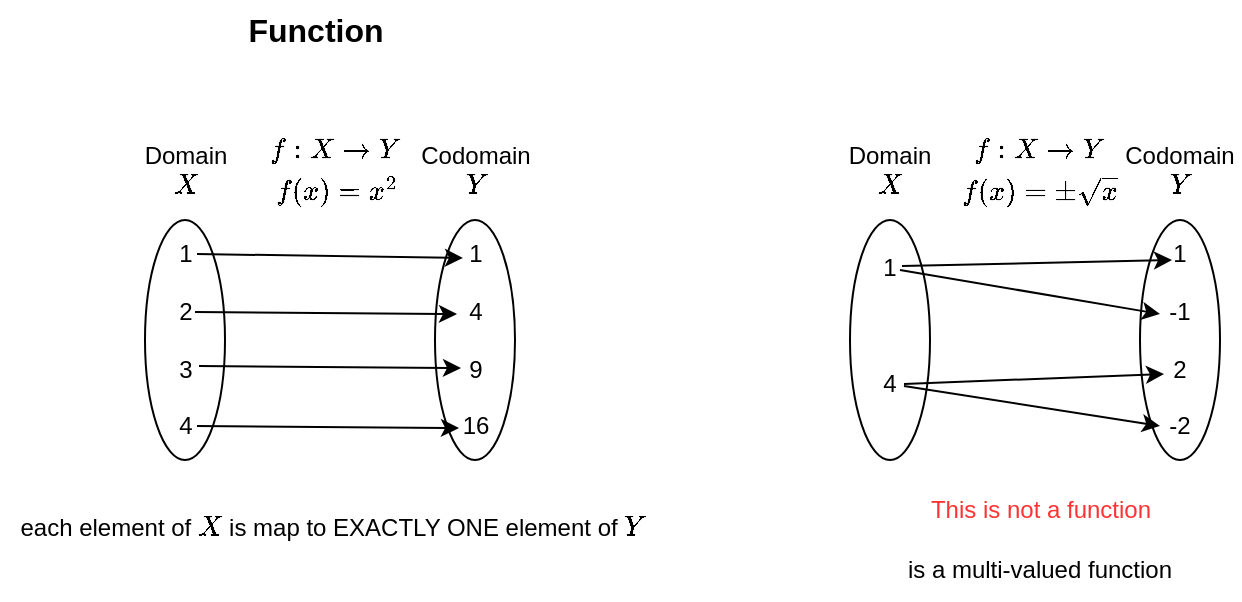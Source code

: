 <mxfile version="23.0.2" type="device">
  <diagram name="Page-1" id="tSJDaUTyEM30BhE4bTiS">
    <mxGraphModel dx="1738" dy="1188" grid="1" gridSize="10" guides="1" tooltips="1" connect="1" arrows="1" fold="1" page="1" pageScale="1" pageWidth="3300" pageHeight="2339" math="1" shadow="0">
      <root>
        <mxCell id="0" />
        <mxCell id="1" parent="0" />
        <mxCell id="kYPE0RamwCuKylcKAm2e-1" value="Function" style="text;html=1;strokeColor=none;fillColor=none;align=center;verticalAlign=middle;whiteSpace=wrap;rounded=0;fontSize=16;fontStyle=1" vertex="1" parent="1">
          <mxGeometry x="282.5" y="120" width="100" height="30" as="geometry" />
        </mxCell>
        <mxCell id="kYPE0RamwCuKylcKAm2e-2" value="" style="ellipse;whiteSpace=wrap;html=1;" vertex="1" parent="1">
          <mxGeometry x="247.5" y="230" width="40" height="120" as="geometry" />
        </mxCell>
        <mxCell id="kYPE0RamwCuKylcKAm2e-3" value="Domain&lt;br&gt;\(X\)" style="text;html=1;strokeColor=none;fillColor=none;align=center;verticalAlign=middle;whiteSpace=wrap;rounded=0;" vertex="1" parent="1">
          <mxGeometry x="237.5" y="190" width="60" height="30" as="geometry" />
        </mxCell>
        <mxCell id="kYPE0RamwCuKylcKAm2e-4" value="1&lt;br&gt;&lt;br&gt;2&lt;br&gt;&lt;br&gt;3&lt;br&gt;&lt;br&gt;4" style="text;html=1;strokeColor=none;fillColor=none;align=center;verticalAlign=middle;whiteSpace=wrap;rounded=0;" vertex="1" parent="1">
          <mxGeometry x="237.5" y="230" width="60" height="120" as="geometry" />
        </mxCell>
        <mxCell id="kYPE0RamwCuKylcKAm2e-5" value="Codomain&lt;br&gt;\(Y\)" style="text;html=1;strokeColor=none;fillColor=none;align=center;verticalAlign=middle;whiteSpace=wrap;rounded=0;" vertex="1" parent="1">
          <mxGeometry x="382.5" y="190" width="60" height="30" as="geometry" />
        </mxCell>
        <mxCell id="kYPE0RamwCuKylcKAm2e-6" value="" style="ellipse;whiteSpace=wrap;html=1;" vertex="1" parent="1">
          <mxGeometry x="392.5" y="230" width="40" height="120" as="geometry" />
        </mxCell>
        <mxCell id="kYPE0RamwCuKylcKAm2e-7" value="1&lt;br&gt;&lt;br&gt;4&lt;br&gt;&lt;br&gt;9&lt;br&gt;&lt;br&gt;16" style="text;html=1;strokeColor=none;fillColor=none;align=center;verticalAlign=middle;whiteSpace=wrap;rounded=0;" vertex="1" parent="1">
          <mxGeometry x="382.5" y="230" width="60" height="120" as="geometry" />
        </mxCell>
        <mxCell id="kYPE0RamwCuKylcKAm2e-8" value="\(f: X \rightarrow Y\)" style="text;html=1;strokeColor=none;fillColor=none;align=center;verticalAlign=middle;whiteSpace=wrap;rounded=0;" vertex="1" parent="1">
          <mxGeometry x="312.5" y="180" width="60" height="30" as="geometry" />
        </mxCell>
        <mxCell id="kYPE0RamwCuKylcKAm2e-9" value="\(f(x) = x^2\)" style="text;html=1;strokeColor=none;fillColor=none;align=center;verticalAlign=middle;whiteSpace=wrap;rounded=0;" vertex="1" parent="1">
          <mxGeometry x="312.5" y="200" width="60" height="30" as="geometry" />
        </mxCell>
        <mxCell id="kYPE0RamwCuKylcKAm2e-10" value="" style="endArrow=classic;html=1;rounded=0;" edge="1" parent="1">
          <mxGeometry width="50" height="50" relative="1" as="geometry">
            <mxPoint x="273.5" y="247" as="sourcePoint" />
            <mxPoint x="406.5" y="249" as="targetPoint" />
          </mxGeometry>
        </mxCell>
        <mxCell id="kYPE0RamwCuKylcKAm2e-11" value="" style="endArrow=classic;html=1;rounded=0;" edge="1" parent="1">
          <mxGeometry width="50" height="50" relative="1" as="geometry">
            <mxPoint x="272.5" y="276" as="sourcePoint" />
            <mxPoint x="403.5" y="277" as="targetPoint" />
          </mxGeometry>
        </mxCell>
        <mxCell id="kYPE0RamwCuKylcKAm2e-12" value="" style="endArrow=classic;html=1;rounded=0;" edge="1" parent="1">
          <mxGeometry width="50" height="50" relative="1" as="geometry">
            <mxPoint x="274.5" y="303" as="sourcePoint" />
            <mxPoint x="405.5" y="304" as="targetPoint" />
          </mxGeometry>
        </mxCell>
        <mxCell id="kYPE0RamwCuKylcKAm2e-13" value="" style="endArrow=classic;html=1;rounded=0;" edge="1" parent="1">
          <mxGeometry width="50" height="50" relative="1" as="geometry">
            <mxPoint x="273.5" y="333" as="sourcePoint" />
            <mxPoint x="404.5" y="334" as="targetPoint" />
          </mxGeometry>
        </mxCell>
        <mxCell id="kYPE0RamwCuKylcKAm2e-14" value="&lt;span style=&quot;font-family: Helvetica; font-size: 12px; font-style: normal; font-variant-ligatures: normal; font-variant-caps: normal; font-weight: 400; letter-spacing: normal; orphans: 2; text-indent: 0px; text-transform: none; widows: 2; word-spacing: 0px; -webkit-text-stroke-width: 0px; text-decoration-thickness: initial; text-decoration-style: initial; text-decoration-color: initial; float: none; display: inline !important;&quot;&gt;&lt;span&gt;&amp;nbsp;&lt;/span&gt;each element of \(X\) is map to EXACTLY ONE element of \(Y\)&lt;/span&gt;" style="text;whiteSpace=wrap;html=1;align=center;labelBackgroundColor=none;fontColor=default;" vertex="1" parent="1">
          <mxGeometry x="175" y="370" width="330" height="40" as="geometry" />
        </mxCell>
        <mxCell id="kYPE0RamwCuKylcKAm2e-15" value="" style="ellipse;whiteSpace=wrap;html=1;" vertex="1" parent="1">
          <mxGeometry x="600" y="230" width="40" height="120" as="geometry" />
        </mxCell>
        <mxCell id="kYPE0RamwCuKylcKAm2e-16" value="Domain&lt;br&gt;\(X\)" style="text;html=1;strokeColor=none;fillColor=none;align=center;verticalAlign=middle;whiteSpace=wrap;rounded=0;" vertex="1" parent="1">
          <mxGeometry x="590" y="190" width="60" height="30" as="geometry" />
        </mxCell>
        <mxCell id="kYPE0RamwCuKylcKAm2e-17" value="1&lt;br&gt;&lt;br&gt;&lt;br&gt;&lt;br&gt;4&lt;br&gt;&lt;br&gt;" style="text;html=1;strokeColor=none;fillColor=none;align=center;verticalAlign=middle;whiteSpace=wrap;rounded=0;" vertex="1" parent="1">
          <mxGeometry x="590" y="230" width="60" height="120" as="geometry" />
        </mxCell>
        <mxCell id="kYPE0RamwCuKylcKAm2e-18" value="Codomain&lt;br&gt;\(Y\)" style="text;html=1;strokeColor=none;fillColor=none;align=center;verticalAlign=middle;whiteSpace=wrap;rounded=0;" vertex="1" parent="1">
          <mxGeometry x="735" y="190" width="60" height="30" as="geometry" />
        </mxCell>
        <mxCell id="kYPE0RamwCuKylcKAm2e-19" value="" style="ellipse;whiteSpace=wrap;html=1;" vertex="1" parent="1">
          <mxGeometry x="745" y="230" width="40" height="120" as="geometry" />
        </mxCell>
        <mxCell id="kYPE0RamwCuKylcKAm2e-20" value="1&lt;br&gt;&lt;br&gt;-1&lt;br&gt;&lt;br&gt;2&lt;br&gt;&lt;br&gt;-2" style="text;html=1;strokeColor=none;fillColor=none;align=center;verticalAlign=middle;whiteSpace=wrap;rounded=0;" vertex="1" parent="1">
          <mxGeometry x="735" y="230" width="60" height="120" as="geometry" />
        </mxCell>
        <mxCell id="kYPE0RamwCuKylcKAm2e-21" value="\(f: X \rightarrow Y\)" style="text;html=1;strokeColor=none;fillColor=none;align=center;verticalAlign=middle;whiteSpace=wrap;rounded=0;" vertex="1" parent="1">
          <mxGeometry x="665" y="180" width="60" height="30" as="geometry" />
        </mxCell>
        <mxCell id="kYPE0RamwCuKylcKAm2e-22" value="\(f(x) = \pm \sqrt{x}\)" style="text;html=1;strokeColor=none;fillColor=none;align=center;verticalAlign=middle;whiteSpace=wrap;rounded=0;" vertex="1" parent="1">
          <mxGeometry x="665" y="200" width="60" height="30" as="geometry" />
        </mxCell>
        <mxCell id="kYPE0RamwCuKylcKAm2e-23" value="" style="endArrow=classic;html=1;rounded=0;" edge="1" parent="1">
          <mxGeometry width="50" height="50" relative="1" as="geometry">
            <mxPoint x="626" y="253" as="sourcePoint" />
            <mxPoint x="761" y="250" as="targetPoint" />
          </mxGeometry>
        </mxCell>
        <mxCell id="kYPE0RamwCuKylcKAm2e-24" value="" style="endArrow=classic;html=1;rounded=0;" edge="1" parent="1">
          <mxGeometry width="50" height="50" relative="1" as="geometry">
            <mxPoint x="627" y="312" as="sourcePoint" />
            <mxPoint x="757" y="307" as="targetPoint" />
          </mxGeometry>
        </mxCell>
        <mxCell id="kYPE0RamwCuKylcKAm2e-25" value="This is not a function" style="text;html=1;strokeColor=none;fillColor=none;align=center;verticalAlign=middle;whiteSpace=wrap;rounded=0;fontColor=#FF3333;" vertex="1" parent="1">
          <mxGeometry x="632.5" y="360" width="125" height="30" as="geometry" />
        </mxCell>
        <mxCell id="kYPE0RamwCuKylcKAm2e-26" value="" style="endArrow=classic;html=1;rounded=0;" edge="1" parent="1">
          <mxGeometry width="50" height="50" relative="1" as="geometry">
            <mxPoint x="625" y="255" as="sourcePoint" />
            <mxPoint x="755" y="277" as="targetPoint" />
          </mxGeometry>
        </mxCell>
        <mxCell id="kYPE0RamwCuKylcKAm2e-27" value="" style="endArrow=classic;html=1;rounded=0;" edge="1" parent="1">
          <mxGeometry width="50" height="50" relative="1" as="geometry">
            <mxPoint x="627" y="313" as="sourcePoint" />
            <mxPoint x="755" y="333" as="targetPoint" />
          </mxGeometry>
        </mxCell>
        <mxCell id="kYPE0RamwCuKylcKAm2e-28" value="is a&amp;nbsp;multi-valued function" style="text;html=1;strokeColor=none;fillColor=none;align=center;verticalAlign=middle;whiteSpace=wrap;rounded=0;" vertex="1" parent="1">
          <mxGeometry x="620" y="390" width="150" height="30" as="geometry" />
        </mxCell>
      </root>
    </mxGraphModel>
  </diagram>
</mxfile>
